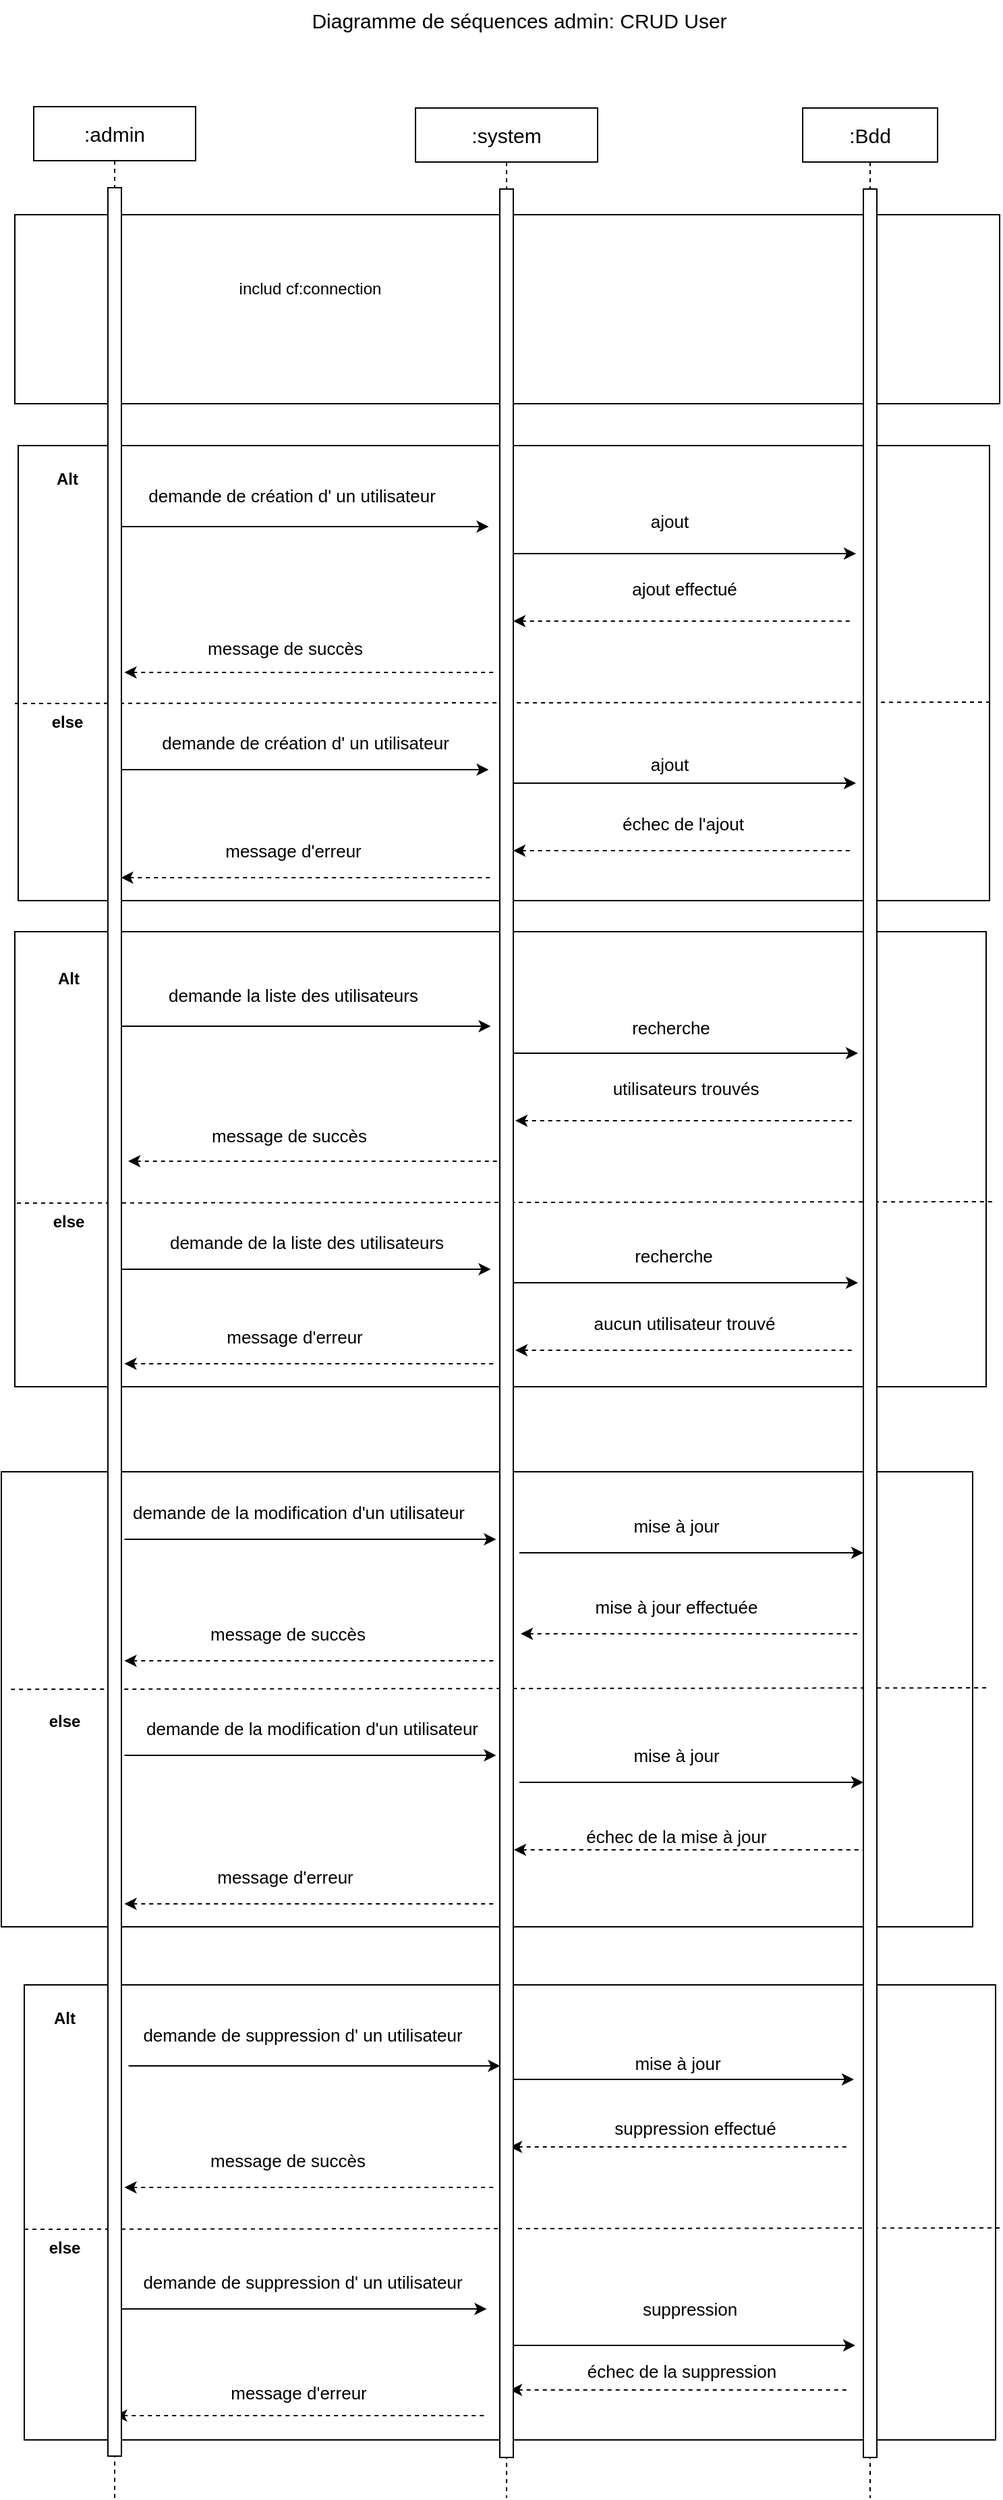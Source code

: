<mxfile version="24.2.7" type="device">
  <diagram name="Page-1" id="2YBvvXClWsGukQMizWep">
    <mxGraphModel dx="1364" dy="1859" grid="1" gridSize="10" guides="1" tooltips="1" connect="1" arrows="1" fold="1" page="1" pageScale="1" pageWidth="850" pageHeight="1100" math="0" shadow="0">
      <root>
        <mxCell id="0" />
        <mxCell id="1" parent="0" />
        <mxCell id="HNsuzrvbaMhc-dj44Uxk-2" value="" style="rounded=0;whiteSpace=wrap;html=1;" parent="1" vertex="1">
          <mxGeometry x="40" width="720" height="337" as="geometry" />
        </mxCell>
        <mxCell id="HNsuzrvbaMhc-dj44Uxk-3" value="" style="endArrow=classic;html=1;rounded=0;" parent="1" edge="1">
          <mxGeometry width="50" height="50" relative="1" as="geometry">
            <mxPoint x="131.25" y="50" as="sourcePoint" />
            <mxPoint x="406.75" y="50" as="targetPoint" />
          </mxGeometry>
        </mxCell>
        <mxCell id="HNsuzrvbaMhc-dj44Uxk-4" value="&lt;span style=&quot;font-size: 13px;&quot;&gt;demande de la modification d&#39;un utilisateur&lt;/span&gt;" style="edgeLabel;html=1;align=center;verticalAlign=middle;resizable=0;points=[];" parent="HNsuzrvbaMhc-dj44Uxk-3" vertex="1" connectable="0">
          <mxGeometry x="-0.103" y="3" relative="1" as="geometry">
            <mxPoint x="5" y="-17" as="offset" />
          </mxGeometry>
        </mxCell>
        <mxCell id="HNsuzrvbaMhc-dj44Uxk-5" value="&lt;span style=&quot;font-size: 13px;&quot;&gt;mise à jour&lt;/span&gt;" style="edgeLabel;html=1;align=center;verticalAlign=middle;resizable=0;points=[];" parent="HNsuzrvbaMhc-dj44Uxk-3" vertex="1" connectable="0">
          <mxGeometry x="-0.103" y="3" relative="1" as="geometry">
            <mxPoint x="285" y="-7" as="offset" />
          </mxGeometry>
        </mxCell>
        <mxCell id="HNsuzrvbaMhc-dj44Uxk-6" value="&lt;span style=&quot;font-size: 13px;&quot;&gt;mise à jour effectuée&lt;/span&gt;" style="edgeLabel;html=1;align=center;verticalAlign=middle;resizable=0;points=[];" parent="HNsuzrvbaMhc-dj44Uxk-3" vertex="1" connectable="0">
          <mxGeometry x="-0.103" y="3" relative="1" as="geometry">
            <mxPoint x="285" y="53" as="offset" />
          </mxGeometry>
        </mxCell>
        <mxCell id="HNsuzrvbaMhc-dj44Uxk-7" value="&lt;span style=&quot;font-size: 13px;&quot;&gt;message d&#39;erreur&lt;/span&gt;" style="edgeLabel;html=1;align=center;verticalAlign=middle;resizable=0;points=[];" parent="HNsuzrvbaMhc-dj44Uxk-3" vertex="1" connectable="0">
          <mxGeometry x="-0.103" y="3" relative="1" as="geometry">
            <mxPoint x="5" y="348" as="offset" />
          </mxGeometry>
        </mxCell>
        <mxCell id="X72Njox0-yuRCepHr19_-35" value="&lt;span style=&quot;font-size: 13px;&quot;&gt;mise à jour&lt;/span&gt;" style="edgeLabel;html=1;align=center;verticalAlign=middle;resizable=0;points=[];" vertex="1" connectable="0" parent="HNsuzrvbaMhc-dj44Uxk-3">
          <mxGeometry x="-0.103" y="3" relative="1" as="geometry">
            <mxPoint x="285" y="163" as="offset" />
          </mxGeometry>
        </mxCell>
        <mxCell id="HNsuzrvbaMhc-dj44Uxk-8" value="" style="endArrow=classic;html=1;rounded=0;" parent="1" edge="1">
          <mxGeometry width="50" height="50" relative="1" as="geometry">
            <mxPoint x="424" y="60" as="sourcePoint" />
            <mxPoint x="679" y="60" as="targetPoint" />
            <Array as="points">
              <mxPoint x="509" y="60" />
            </Array>
          </mxGeometry>
        </mxCell>
        <mxCell id="HNsuzrvbaMhc-dj44Uxk-9" value="" style="endArrow=none;dashed=1;html=1;rounded=0;startArrow=classic;startFill=1;" parent="1" edge="1">
          <mxGeometry width="50" height="50" relative="1" as="geometry">
            <mxPoint x="425" y="120" as="sourcePoint" />
            <mxPoint x="675" y="120" as="targetPoint" />
          </mxGeometry>
        </mxCell>
        <mxCell id="HNsuzrvbaMhc-dj44Uxk-10" value="" style="endArrow=classic;html=1;rounded=0;" parent="1" edge="1">
          <mxGeometry width="50" height="50" relative="1" as="geometry">
            <mxPoint x="131.25" y="210" as="sourcePoint" />
            <mxPoint x="406.75" y="210" as="targetPoint" />
          </mxGeometry>
        </mxCell>
        <mxCell id="HNsuzrvbaMhc-dj44Uxk-11" value="&lt;span style=&quot;font-size: 13px;&quot;&gt;demande de la modification d&#39;un utilisateur&lt;/span&gt;" style="edgeLabel;html=1;align=center;verticalAlign=middle;resizable=0;points=[];" parent="HNsuzrvbaMhc-dj44Uxk-10" vertex="1" connectable="0">
          <mxGeometry x="-0.103" y="3" relative="1" as="geometry">
            <mxPoint x="15" y="-17" as="offset" />
          </mxGeometry>
        </mxCell>
        <mxCell id="HNsuzrvbaMhc-dj44Uxk-12" value="&lt;span style=&quot;font-size: 13px;&quot;&gt;mise à jour&lt;/span&gt;" style="edgeLabel;html=1;align=center;verticalAlign=middle;resizable=0;points=[];" parent="HNsuzrvbaMhc-dj44Uxk-10" vertex="1" connectable="0">
          <mxGeometry x="-0.103" y="3" relative="1" as="geometry">
            <mxPoint x="215" y="193" as="offset" />
          </mxGeometry>
        </mxCell>
        <mxCell id="HNsuzrvbaMhc-dj44Uxk-13" value="&lt;span style=&quot;font-size: 13px;&quot;&gt;échec de la mise à jour&lt;/span&gt;" style="edgeLabel;html=1;align=center;verticalAlign=middle;resizable=0;points=[];" parent="HNsuzrvbaMhc-dj44Uxk-10" vertex="1" connectable="0">
          <mxGeometry x="-0.103" y="3" relative="1" as="geometry">
            <mxPoint x="285" y="63" as="offset" />
          </mxGeometry>
        </mxCell>
        <mxCell id="HNsuzrvbaMhc-dj44Uxk-14" value="" style="endArrow=none;dashed=1;html=1;rounded=0;entryX=1.004;entryY=0.611;entryDx=0;entryDy=0;entryPerimeter=0;" parent="1" edge="1">
          <mxGeometry width="50" height="50" relative="1" as="geometry">
            <mxPoint x="47.12" y="161.09" as="sourcePoint" />
            <mxPoint x="770.0" y="159.997" as="targetPoint" />
          </mxGeometry>
        </mxCell>
        <mxCell id="HNsuzrvbaMhc-dj44Uxk-15" value="&lt;font style=&quot;font-size: 15px;&quot;&gt;Diagramme de séquences admin: CRUD User&lt;/font&gt;" style="text;html=1;align=center;verticalAlign=middle;whiteSpace=wrap;rounded=0;" parent="1" vertex="1">
          <mxGeometry x="266.25" y="-1090" width="315.5" height="30" as="geometry" />
        </mxCell>
        <mxCell id="HNsuzrvbaMhc-dj44Uxk-17" value="" style="endArrow=none;dashed=1;html=1;rounded=0;startArrow=classic;startFill=1;" parent="1" edge="1">
          <mxGeometry width="50" height="50" relative="1" as="geometry">
            <mxPoint x="131.25" y="320" as="sourcePoint" />
            <mxPoint x="406.75" y="320" as="targetPoint" />
          </mxGeometry>
        </mxCell>
        <mxCell id="HNsuzrvbaMhc-dj44Uxk-18" value="&lt;b&gt;else&lt;/b&gt;" style="text;html=1;align=center;verticalAlign=middle;whiteSpace=wrap;rounded=0;" parent="1" vertex="1">
          <mxGeometry x="57" y="170" width="60" height="30" as="geometry" />
        </mxCell>
        <mxCell id="HNsuzrvbaMhc-dj44Uxk-19" value="&lt;b&gt;Alt&lt;/b&gt;" style="text;html=1;align=center;verticalAlign=middle;whiteSpace=wrap;rounded=0;" parent="1" vertex="1">
          <mxGeometry x="54.5" y="-105" width="60" height="30" as="geometry" />
        </mxCell>
        <mxCell id="HNsuzrvbaMhc-dj44Uxk-20" value="" style="rounded=0;whiteSpace=wrap;html=1;" parent="1" vertex="1">
          <mxGeometry x="50" y="-931" width="730" height="140" as="geometry" />
        </mxCell>
        <mxCell id="HNsuzrvbaMhc-dj44Uxk-21" value="includ cf:connection" style="text;html=1;align=center;verticalAlign=middle;whiteSpace=wrap;rounded=0;" parent="1" vertex="1">
          <mxGeometry x="154" y="-891" width="230" height="30" as="geometry" />
        </mxCell>
        <mxCell id="HNsuzrvbaMhc-dj44Uxk-22" value="" style="rounded=0;whiteSpace=wrap;html=1;" parent="1" vertex="1">
          <mxGeometry x="57" y="380" width="720" height="337" as="geometry" />
        </mxCell>
        <mxCell id="HNsuzrvbaMhc-dj44Uxk-23" value="&lt;b&gt;Alt&lt;/b&gt;" style="text;html=1;align=center;verticalAlign=middle;whiteSpace=wrap;rounded=0;" parent="1" vertex="1">
          <mxGeometry x="57" y="390" width="60" height="30" as="geometry" />
        </mxCell>
        <mxCell id="HNsuzrvbaMhc-dj44Uxk-29" value="" style="endArrow=classic;html=1;rounded=0;" parent="1" edge="1">
          <mxGeometry width="50" height="50" relative="1" as="geometry">
            <mxPoint x="417" y="450" as="sourcePoint" />
            <mxPoint x="672" y="450" as="targetPoint" />
          </mxGeometry>
        </mxCell>
        <mxCell id="HNsuzrvbaMhc-dj44Uxk-30" value="" style="endArrow=none;dashed=1;html=1;rounded=0;startArrow=classic;startFill=1;" parent="1" edge="1">
          <mxGeometry width="50" height="50" relative="1" as="geometry">
            <mxPoint x="417" y="500" as="sourcePoint" />
            <mxPoint x="667" y="500" as="targetPoint" />
          </mxGeometry>
        </mxCell>
        <mxCell id="HNsuzrvbaMhc-dj44Uxk-31" value="" style="endArrow=none;dashed=1;html=1;rounded=0;entryX=1.004;entryY=0.611;entryDx=0;entryDy=0;entryPerimeter=0;" parent="1" edge="1">
          <mxGeometry width="50" height="50" relative="1" as="geometry">
            <mxPoint x="57" y="561" as="sourcePoint" />
            <mxPoint x="780" y="560" as="targetPoint" />
          </mxGeometry>
        </mxCell>
        <mxCell id="HNsuzrvbaMhc-dj44Uxk-32" value="" style="endArrow=classic;html=1;rounded=0;" parent="1" edge="1">
          <mxGeometry width="50" height="50" relative="1" as="geometry">
            <mxPoint x="124.25" y="620" as="sourcePoint" />
            <mxPoint x="399.75" y="620" as="targetPoint" />
          </mxGeometry>
        </mxCell>
        <mxCell id="HNsuzrvbaMhc-dj44Uxk-33" value="&lt;span style=&quot;font-size: 13px;&quot;&gt;demande de suppression d&#39; un utilisateur&lt;/span&gt;" style="edgeLabel;html=1;align=center;verticalAlign=middle;resizable=0;points=[];" parent="HNsuzrvbaMhc-dj44Uxk-32" vertex="1" connectable="0">
          <mxGeometry x="-0.103" y="3" relative="1" as="geometry">
            <mxPoint x="15" y="-17" as="offset" />
          </mxGeometry>
        </mxCell>
        <mxCell id="HNsuzrvbaMhc-dj44Uxk-34" value="&lt;span style=&quot;font-size: 13px;&quot;&gt;suppression&lt;/span&gt;" style="edgeLabel;html=1;align=center;verticalAlign=middle;resizable=0;points=[];" parent="HNsuzrvbaMhc-dj44Uxk-32" vertex="1" connectable="0">
          <mxGeometry x="-0.103" y="3" relative="1" as="geometry">
            <mxPoint x="302" y="3" as="offset" />
          </mxGeometry>
        </mxCell>
        <mxCell id="HNsuzrvbaMhc-dj44Uxk-35" value="&lt;span style=&quot;font-size: 13px;&quot;&gt;échec de la suppression&lt;/span&gt;" style="edgeLabel;html=1;align=center;verticalAlign=middle;resizable=0;points=[];" parent="HNsuzrvbaMhc-dj44Uxk-32" vertex="1" connectable="0">
          <mxGeometry x="-0.103" y="3" relative="1" as="geometry">
            <mxPoint x="296" y="49" as="offset" />
          </mxGeometry>
        </mxCell>
        <mxCell id="HNsuzrvbaMhc-dj44Uxk-36" value="" style="endArrow=none;dashed=1;html=1;rounded=0;startArrow=classic;startFill=1;" parent="1" edge="1">
          <mxGeometry width="50" height="50" relative="1" as="geometry">
            <mxPoint x="124.25" y="699" as="sourcePoint" />
            <mxPoint x="399.75" y="699" as="targetPoint" />
          </mxGeometry>
        </mxCell>
        <mxCell id="HNsuzrvbaMhc-dj44Uxk-37" value="" style="endArrow=none;dashed=1;html=1;rounded=0;startArrow=classic;startFill=1;" parent="1" edge="1">
          <mxGeometry width="50" height="50" relative="1" as="geometry">
            <mxPoint x="417" y="680" as="sourcePoint" />
            <mxPoint x="667" y="680" as="targetPoint" />
          </mxGeometry>
        </mxCell>
        <mxCell id="HNsuzrvbaMhc-dj44Uxk-38" value="&lt;b&gt;else&lt;/b&gt;" style="text;html=1;align=center;verticalAlign=middle;whiteSpace=wrap;rounded=0;" parent="1" vertex="1">
          <mxGeometry x="57" y="560" width="60" height="30" as="geometry" />
        </mxCell>
        <mxCell id="HNsuzrvbaMhc-dj44Uxk-47" value="" style="endArrow=classic;html=1;rounded=0;" parent="1" edge="1">
          <mxGeometry width="50" height="50" relative="1" as="geometry">
            <mxPoint x="424" y="230" as="sourcePoint" />
            <mxPoint x="679" y="230" as="targetPoint" />
            <Array as="points">
              <mxPoint x="509" y="230" />
            </Array>
          </mxGeometry>
        </mxCell>
        <mxCell id="HNsuzrvbaMhc-dj44Uxk-48" value="" style="endArrow=classic;html=1;rounded=0;" parent="1" edge="1">
          <mxGeometry width="50" height="50" relative="1" as="geometry">
            <mxPoint x="418" y="647" as="sourcePoint" />
            <mxPoint x="673" y="647" as="targetPoint" />
            <Array as="points">
              <mxPoint x="503" y="647" />
            </Array>
          </mxGeometry>
        </mxCell>
        <mxCell id="J4y-gnYXWAkhFkJmIQpk-16" value="" style="endArrow=classic;html=1;rounded=0;" parent="1" edge="1">
          <mxGeometry width="50" height="50" relative="1" as="geometry">
            <mxPoint x="134.25" y="440" as="sourcePoint" />
            <mxPoint x="409.75" y="440" as="targetPoint" />
          </mxGeometry>
        </mxCell>
        <mxCell id="J4y-gnYXWAkhFkJmIQpk-17" value="&lt;span style=&quot;font-size: 13px;&quot;&gt;demande de suppression d&#39; un utilisateur&lt;/span&gt;" style="edgeLabel;html=1;align=center;verticalAlign=middle;resizable=0;points=[];" parent="J4y-gnYXWAkhFkJmIQpk-16" vertex="1" connectable="0">
          <mxGeometry x="-0.103" y="3" relative="1" as="geometry">
            <mxPoint x="5" y="-20" as="offset" />
          </mxGeometry>
        </mxCell>
        <mxCell id="J4y-gnYXWAkhFkJmIQpk-19" value="&lt;span style=&quot;font-size: 13px;&quot;&gt;suppression effectué&lt;/span&gt;" style="edgeLabel;html=1;align=center;verticalAlign=middle;resizable=0;points=[];" parent="J4y-gnYXWAkhFkJmIQpk-16" vertex="1" connectable="0">
          <mxGeometry x="-0.103" y="3" relative="1" as="geometry">
            <mxPoint x="296" y="49" as="offset" />
          </mxGeometry>
        </mxCell>
        <mxCell id="J4y-gnYXWAkhFkJmIQpk-20" value="&lt;span style=&quot;font-size: 13px;&quot;&gt;message d&#39;erreur&lt;/span&gt;" style="edgeLabel;html=1;align=center;verticalAlign=middle;resizable=0;points=[];" parent="J4y-gnYXWAkhFkJmIQpk-16" vertex="1" connectable="0">
          <mxGeometry x="-0.103" y="3" relative="1" as="geometry">
            <mxPoint x="2" y="245" as="offset" />
          </mxGeometry>
        </mxCell>
        <mxCell id="J4y-gnYXWAkhFkJmIQpk-30" value="&lt;span style=&quot;font-size: 13px;&quot;&gt;mise à jour&lt;/span&gt;" style="edgeLabel;html=1;align=center;verticalAlign=middle;resizable=0;points=[];" parent="1" vertex="1" connectable="0">
          <mxGeometry x="540.25" y="432" as="geometry">
            <mxPoint y="6" as="offset" />
          </mxGeometry>
        </mxCell>
        <mxCell id="J4y-gnYXWAkhFkJmIQpk-51" value="" style="rounded=0;whiteSpace=wrap;html=1;" parent="1" vertex="1">
          <mxGeometry x="52.5" y="-760" width="720" height="337" as="geometry" />
        </mxCell>
        <mxCell id="J4y-gnYXWAkhFkJmIQpk-52" value="&lt;b&gt;Alt&lt;/b&gt;" style="text;html=1;align=center;verticalAlign=middle;whiteSpace=wrap;rounded=0;" parent="1" vertex="1">
          <mxGeometry x="58.5" y="-750" width="60" height="30" as="geometry" />
        </mxCell>
        <mxCell id="J4y-gnYXWAkhFkJmIQpk-53" value="" style="endArrow=none;dashed=1;html=1;rounded=0;entryX=1.004;entryY=0.611;entryDx=0;entryDy=0;entryPerimeter=0;" parent="1" edge="1">
          <mxGeometry width="50" height="50" relative="1" as="geometry">
            <mxPoint x="50" y="-569" as="sourcePoint" />
            <mxPoint x="773" y="-570" as="targetPoint" />
          </mxGeometry>
        </mxCell>
        <mxCell id="J4y-gnYXWAkhFkJmIQpk-54" value="" style="endArrow=classic;html=1;rounded=0;" parent="1" edge="1">
          <mxGeometry width="50" height="50" relative="1" as="geometry">
            <mxPoint x="125.75" y="-700" as="sourcePoint" />
            <mxPoint x="401.25" y="-700" as="targetPoint" />
          </mxGeometry>
        </mxCell>
        <mxCell id="J4y-gnYXWAkhFkJmIQpk-55" value="&lt;span style=&quot;font-size: 13px;&quot;&gt;demande de création d&#39; un utilisateur&lt;/span&gt;" style="edgeLabel;html=1;align=center;verticalAlign=middle;resizable=0;points=[];" parent="J4y-gnYXWAkhFkJmIQpk-54" vertex="1" connectable="0">
          <mxGeometry x="-0.103" y="3" relative="1" as="geometry">
            <mxPoint x="5" y="-20" as="offset" />
          </mxGeometry>
        </mxCell>
        <mxCell id="J4y-gnYXWAkhFkJmIQpk-56" value="&lt;span style=&quot;font-size: 13px;&quot;&gt;ajout effectué&lt;/span&gt;" style="edgeLabel;html=1;align=center;verticalAlign=middle;resizable=0;points=[];" parent="J4y-gnYXWAkhFkJmIQpk-54" vertex="1" connectable="0">
          <mxGeometry x="-0.103" y="3" relative="1" as="geometry">
            <mxPoint x="296" y="49" as="offset" />
          </mxGeometry>
        </mxCell>
        <mxCell id="J4y-gnYXWAkhFkJmIQpk-57" value="&lt;span style=&quot;font-size: 13px;&quot;&gt;message d&#39;erreur&lt;/span&gt;" style="edgeLabel;html=1;align=center;verticalAlign=middle;resizable=0;points=[];" parent="J4y-gnYXWAkhFkJmIQpk-54" vertex="1" connectable="0">
          <mxGeometry x="-0.103" y="3" relative="1" as="geometry">
            <mxPoint x="6" y="243" as="offset" />
          </mxGeometry>
        </mxCell>
        <mxCell id="J4y-gnYXWAkhFkJmIQpk-58" value="&lt;span style=&quot;font-size: 13px;&quot;&gt;demande de création d&#39; un utilisateur&lt;/span&gt;" style="edgeLabel;html=1;align=center;verticalAlign=middle;resizable=0;points=[];" parent="J4y-gnYXWAkhFkJmIQpk-54" vertex="1" connectable="0">
          <mxGeometry x="-0.103" y="3" relative="1" as="geometry">
            <mxPoint x="15" y="163" as="offset" />
          </mxGeometry>
        </mxCell>
        <mxCell id="J4y-gnYXWAkhFkJmIQpk-59" value="&lt;span style=&quot;font-size: 13px;&quot;&gt;échec de l&#39;ajout&lt;/span&gt;" style="edgeLabel;html=1;align=center;verticalAlign=middle;resizable=0;points=[];" parent="J4y-gnYXWAkhFkJmIQpk-54" vertex="1" connectable="0">
          <mxGeometry x="-0.103" y="3" relative="1" as="geometry">
            <mxPoint x="295" y="223" as="offset" />
          </mxGeometry>
        </mxCell>
        <mxCell id="X72Njox0-yuRCepHr19_-28" value="&lt;span style=&quot;font-size: 13px;&quot;&gt;message de succès&lt;/span&gt;" style="edgeLabel;html=1;align=center;verticalAlign=middle;resizable=0;points=[];" vertex="1" connectable="0" parent="J4y-gnYXWAkhFkJmIQpk-54">
          <mxGeometry x="-0.103" y="3" relative="1" as="geometry">
            <mxPoint y="93" as="offset" />
          </mxGeometry>
        </mxCell>
        <mxCell id="J4y-gnYXWAkhFkJmIQpk-60" value="" style="endArrow=classic;html=1;rounded=0;" parent="1" edge="1">
          <mxGeometry width="50" height="50" relative="1" as="geometry">
            <mxPoint x="418.5" y="-680" as="sourcePoint" />
            <mxPoint x="673.5" y="-680" as="targetPoint" />
          </mxGeometry>
        </mxCell>
        <mxCell id="J4y-gnYXWAkhFkJmIQpk-61" value="" style="endArrow=none;dashed=1;html=1;rounded=0;startArrow=classic;startFill=1;" parent="1" edge="1">
          <mxGeometry width="50" height="50" relative="1" as="geometry">
            <mxPoint x="419.5" y="-630" as="sourcePoint" />
            <mxPoint x="669.5" y="-630" as="targetPoint" />
          </mxGeometry>
        </mxCell>
        <mxCell id="J4y-gnYXWAkhFkJmIQpk-62" value="" style="endArrow=none;dashed=1;html=1;rounded=0;startArrow=classic;startFill=1;" parent="1" edge="1">
          <mxGeometry width="50" height="50" relative="1" as="geometry">
            <mxPoint x="128.75" y="-440" as="sourcePoint" />
            <mxPoint x="404.25" y="-440" as="targetPoint" />
          </mxGeometry>
        </mxCell>
        <mxCell id="J4y-gnYXWAkhFkJmIQpk-63" value="&lt;span style=&quot;font-size: 13px;&quot;&gt;ajout&lt;/span&gt;" style="edgeLabel;html=1;align=center;verticalAlign=middle;resizable=0;points=[];" parent="1" vertex="1" connectable="0">
          <mxGeometry x="534.75" y="-710" as="geometry">
            <mxPoint y="6" as="offset" />
          </mxGeometry>
        </mxCell>
        <mxCell id="J4y-gnYXWAkhFkJmIQpk-64" value="&lt;b&gt;else&lt;/b&gt;" style="text;html=1;align=center;verticalAlign=middle;whiteSpace=wrap;rounded=0;" parent="1" vertex="1">
          <mxGeometry x="58.5" y="-570" width="60" height="30" as="geometry" />
        </mxCell>
        <mxCell id="J4y-gnYXWAkhFkJmIQpk-65" value="" style="endArrow=classic;html=1;rounded=0;" parent="1" edge="1">
          <mxGeometry width="50" height="50" relative="1" as="geometry">
            <mxPoint x="125.75" y="-520" as="sourcePoint" />
            <mxPoint x="401.25" y="-520" as="targetPoint" />
          </mxGeometry>
        </mxCell>
        <mxCell id="J4y-gnYXWAkhFkJmIQpk-66" value="" style="endArrow=none;dashed=1;html=1;rounded=0;startArrow=classic;startFill=1;" parent="1" edge="1">
          <mxGeometry width="50" height="50" relative="1" as="geometry">
            <mxPoint x="419.5" y="-460" as="sourcePoint" />
            <mxPoint x="669.5" y="-460" as="targetPoint" />
          </mxGeometry>
        </mxCell>
        <mxCell id="J4y-gnYXWAkhFkJmIQpk-67" value="" style="endArrow=classic;html=1;rounded=0;" parent="1" edge="1">
          <mxGeometry width="50" height="50" relative="1" as="geometry">
            <mxPoint x="418.5" y="-510" as="sourcePoint" />
            <mxPoint x="673.5" y="-510" as="targetPoint" />
          </mxGeometry>
        </mxCell>
        <mxCell id="J4y-gnYXWAkhFkJmIQpk-68" value="&lt;span style=&quot;font-size: 13px;&quot;&gt;ajout&lt;/span&gt;" style="edgeLabel;html=1;align=center;verticalAlign=middle;resizable=0;points=[];" parent="1" vertex="1" connectable="0">
          <mxGeometry x="534.75" y="-530" as="geometry">
            <mxPoint y="6" as="offset" />
          </mxGeometry>
        </mxCell>
        <mxCell id="X72Njox0-yuRCepHr19_-1" value="" style="rounded=0;whiteSpace=wrap;html=1;" vertex="1" parent="1">
          <mxGeometry x="50" y="-400" width="720" height="337" as="geometry" />
        </mxCell>
        <mxCell id="X72Njox0-yuRCepHr19_-2" value="&lt;b&gt;Alt&lt;/b&gt;" style="text;html=1;align=center;verticalAlign=middle;whiteSpace=wrap;rounded=0;" vertex="1" parent="1">
          <mxGeometry x="60" y="-380" width="60" height="30" as="geometry" />
        </mxCell>
        <mxCell id="X72Njox0-yuRCepHr19_-3" value="" style="endArrow=none;dashed=1;html=1;rounded=0;entryX=1.004;entryY=0.611;entryDx=0;entryDy=0;entryPerimeter=0;" edge="1" parent="1">
          <mxGeometry width="50" height="50" relative="1" as="geometry">
            <mxPoint x="51.5" y="-199" as="sourcePoint" />
            <mxPoint x="774.5" y="-200" as="targetPoint" />
          </mxGeometry>
        </mxCell>
        <mxCell id="X72Njox0-yuRCepHr19_-4" value="" style="endArrow=classic;html=1;rounded=0;" edge="1" parent="1">
          <mxGeometry width="50" height="50" relative="1" as="geometry">
            <mxPoint x="127.25" y="-330" as="sourcePoint" />
            <mxPoint x="402.75" y="-330" as="targetPoint" />
          </mxGeometry>
        </mxCell>
        <mxCell id="X72Njox0-yuRCepHr19_-5" value="&lt;span style=&quot;font-size: 13px;&quot;&gt;demande la liste des utilisateurs&lt;/span&gt;" style="edgeLabel;html=1;align=center;verticalAlign=middle;resizable=0;points=[];" vertex="1" connectable="0" parent="X72Njox0-yuRCepHr19_-4">
          <mxGeometry x="-0.103" y="3" relative="1" as="geometry">
            <mxPoint x="5" y="-20" as="offset" />
          </mxGeometry>
        </mxCell>
        <mxCell id="X72Njox0-yuRCepHr19_-6" value="&lt;span style=&quot;font-size: 13px;&quot;&gt;utilisateurs trouvés&lt;/span&gt;" style="edgeLabel;html=1;align=center;verticalAlign=middle;resizable=0;points=[];" vertex="1" connectable="0" parent="X72Njox0-yuRCepHr19_-4">
          <mxGeometry x="-0.103" y="3" relative="1" as="geometry">
            <mxPoint x="296" y="49" as="offset" />
          </mxGeometry>
        </mxCell>
        <mxCell id="X72Njox0-yuRCepHr19_-7" value="&lt;span style=&quot;font-size: 13px;&quot;&gt;message d&#39;erreur&lt;/span&gt;" style="edgeLabel;html=1;align=center;verticalAlign=middle;resizable=0;points=[];" vertex="1" connectable="0" parent="X72Njox0-yuRCepHr19_-4">
          <mxGeometry x="-0.103" y="3" relative="1" as="geometry">
            <mxPoint x="6" y="233" as="offset" />
          </mxGeometry>
        </mxCell>
        <mxCell id="X72Njox0-yuRCepHr19_-8" value="&lt;span style=&quot;font-size: 13px;&quot;&gt;demande de la liste des utilisateurs&lt;/span&gt;" style="edgeLabel;html=1;align=center;verticalAlign=middle;resizable=0;points=[];" vertex="1" connectable="0" parent="X72Njox0-yuRCepHr19_-4">
          <mxGeometry x="-0.103" y="3" relative="1" as="geometry">
            <mxPoint x="15" y="163" as="offset" />
          </mxGeometry>
        </mxCell>
        <mxCell id="X72Njox0-yuRCepHr19_-9" value="&lt;span style=&quot;font-size: 13px;&quot;&gt;aucun utilisateur trouvé&lt;/span&gt;" style="edgeLabel;html=1;align=center;verticalAlign=middle;resizable=0;points=[];" vertex="1" connectable="0" parent="X72Njox0-yuRCepHr19_-4">
          <mxGeometry x="-0.103" y="3" relative="1" as="geometry">
            <mxPoint x="295" y="223" as="offset" />
          </mxGeometry>
        </mxCell>
        <mxCell id="X72Njox0-yuRCepHr19_-34" value="&lt;span style=&quot;font-size: 13px;&quot;&gt;message d&#39;erreur&lt;/span&gt;" style="edgeLabel;html=1;align=center;verticalAlign=middle;resizable=0;points=[];" vertex="1" connectable="0" parent="X72Njox0-yuRCepHr19_-4">
          <mxGeometry x="-0.103" y="3" relative="1" as="geometry">
            <mxPoint x="-1" y="633" as="offset" />
          </mxGeometry>
        </mxCell>
        <mxCell id="X72Njox0-yuRCepHr19_-10" value="" style="endArrow=classic;html=1;rounded=0;" edge="1" parent="1">
          <mxGeometry width="50" height="50" relative="1" as="geometry">
            <mxPoint x="420" y="-310" as="sourcePoint" />
            <mxPoint x="675" y="-310" as="targetPoint" />
          </mxGeometry>
        </mxCell>
        <mxCell id="X72Njox0-yuRCepHr19_-11" value="" style="endArrow=none;dashed=1;html=1;rounded=0;startArrow=classic;startFill=1;" edge="1" parent="1">
          <mxGeometry width="50" height="50" relative="1" as="geometry">
            <mxPoint x="421" y="-260" as="sourcePoint" />
            <mxPoint x="671" y="-260" as="targetPoint" />
          </mxGeometry>
        </mxCell>
        <mxCell id="X72Njox0-yuRCepHr19_-12" value="" style="endArrow=none;dashed=1;html=1;rounded=0;startArrow=classic;startFill=1;" edge="1" parent="1">
          <mxGeometry width="50" height="50" relative="1" as="geometry">
            <mxPoint x="131.25" y="-80" as="sourcePoint" />
            <mxPoint x="406.75" y="-80" as="targetPoint" />
          </mxGeometry>
        </mxCell>
        <mxCell id="X72Njox0-yuRCepHr19_-13" value="&lt;span style=&quot;font-size: 13px;&quot;&gt;recherche&lt;/span&gt;" style="edgeLabel;html=1;align=center;verticalAlign=middle;resizable=0;points=[];" vertex="1" connectable="0" parent="1">
          <mxGeometry x="530" y="-320" as="geometry">
            <mxPoint x="6" y="-9" as="offset" />
          </mxGeometry>
        </mxCell>
        <mxCell id="X72Njox0-yuRCepHr19_-14" value="&lt;b&gt;else&lt;/b&gt;" style="text;html=1;align=center;verticalAlign=middle;whiteSpace=wrap;rounded=0;" vertex="1" parent="1">
          <mxGeometry x="60" y="-200" width="60" height="30" as="geometry" />
        </mxCell>
        <mxCell id="X72Njox0-yuRCepHr19_-15" value="" style="endArrow=classic;html=1;rounded=0;" edge="1" parent="1">
          <mxGeometry width="50" height="50" relative="1" as="geometry">
            <mxPoint x="127.25" y="-150" as="sourcePoint" />
            <mxPoint x="402.75" y="-150" as="targetPoint" />
          </mxGeometry>
        </mxCell>
        <mxCell id="X72Njox0-yuRCepHr19_-16" value="" style="endArrow=none;dashed=1;html=1;rounded=0;startArrow=classic;startFill=1;" edge="1" parent="1">
          <mxGeometry width="50" height="50" relative="1" as="geometry">
            <mxPoint x="421" y="-90" as="sourcePoint" />
            <mxPoint x="671" y="-90" as="targetPoint" />
          </mxGeometry>
        </mxCell>
        <mxCell id="X72Njox0-yuRCepHr19_-17" value="" style="endArrow=classic;html=1;rounded=0;" edge="1" parent="1">
          <mxGeometry width="50" height="50" relative="1" as="geometry">
            <mxPoint x="420" y="-140" as="sourcePoint" />
            <mxPoint x="675" y="-140" as="targetPoint" />
          </mxGeometry>
        </mxCell>
        <mxCell id="X72Njox0-yuRCepHr19_-18" value="&lt;span style=&quot;font-size: 13px;&quot;&gt;recherche&lt;/span&gt;" style="edgeLabel;html=1;align=center;verticalAlign=middle;resizable=0;points=[];" vertex="1" connectable="0" parent="1">
          <mxGeometry x="520" y="-150" as="geometry">
            <mxPoint x="18" y="-10" as="offset" />
          </mxGeometry>
        </mxCell>
        <mxCell id="X72Njox0-yuRCepHr19_-19" value="&lt;font style=&quot;font-size: 15px;&quot;&gt;:admin&lt;/font&gt;" style="shape=umlLifeline;perimeter=lifelinePerimeter;whiteSpace=wrap;html=1;container=0;dropTarget=0;collapsible=0;recursiveResize=0;outlineConnect=0;portConstraint=eastwest;newEdgeStyle={&quot;edgeStyle&quot;:&quot;elbowEdgeStyle&quot;,&quot;elbow&quot;:&quot;vertical&quot;,&quot;curved&quot;:0,&quot;rounded&quot;:0};" vertex="1" parent="1">
          <mxGeometry x="64" y="-1011" width="120" height="1771" as="geometry" />
        </mxCell>
        <mxCell id="X72Njox0-yuRCepHr19_-20" value="" style="html=1;points=[];perimeter=orthogonalPerimeter;outlineConnect=0;targetShapes=umlLifeline;portConstraint=eastwest;newEdgeStyle={&quot;edgeStyle&quot;:&quot;elbowEdgeStyle&quot;,&quot;elbow&quot;:&quot;vertical&quot;,&quot;curved&quot;:0,&quot;rounded&quot;:0};" vertex="1" parent="X72Njox0-yuRCepHr19_-19">
          <mxGeometry x="55" y="60" width="10" height="1680" as="geometry" />
        </mxCell>
        <mxCell id="X72Njox0-yuRCepHr19_-21" value="&lt;font style=&quot;font-size: 15px;&quot;&gt;:system&lt;/font&gt;" style="shape=umlLifeline;perimeter=lifelinePerimeter;whiteSpace=wrap;html=1;container=0;dropTarget=0;collapsible=0;recursiveResize=0;outlineConnect=0;portConstraint=eastwest;newEdgeStyle={&quot;edgeStyle&quot;:&quot;elbowEdgeStyle&quot;,&quot;elbow&quot;:&quot;vertical&quot;,&quot;curved&quot;:0,&quot;rounded&quot;:0};" vertex="1" parent="1">
          <mxGeometry x="347" y="-1010" width="135" height="1770" as="geometry" />
        </mxCell>
        <mxCell id="X72Njox0-yuRCepHr19_-22" value="" style="html=1;points=[];perimeter=orthogonalPerimeter;outlineConnect=0;targetShapes=umlLifeline;portConstraint=eastwest;newEdgeStyle={&quot;edgeStyle&quot;:&quot;elbowEdgeStyle&quot;,&quot;elbow&quot;:&quot;vertical&quot;,&quot;curved&quot;:0,&quot;rounded&quot;:0};" vertex="1" parent="X72Njox0-yuRCepHr19_-21">
          <mxGeometry x="62.5" y="60" width="10" height="1680" as="geometry" />
        </mxCell>
        <mxCell id="X72Njox0-yuRCepHr19_-23" value="&lt;font style=&quot;font-size: 15px;&quot;&gt;:Bdd&lt;/font&gt;" style="shape=umlLifeline;perimeter=lifelinePerimeter;whiteSpace=wrap;html=1;container=0;dropTarget=0;collapsible=0;recursiveResize=0;outlineConnect=0;portConstraint=eastwest;newEdgeStyle={&quot;edgeStyle&quot;:&quot;elbowEdgeStyle&quot;,&quot;elbow&quot;:&quot;vertical&quot;,&quot;curved&quot;:0,&quot;rounded&quot;:0};" vertex="1" parent="1">
          <mxGeometry x="634" y="-1010" width="100" height="1770" as="geometry" />
        </mxCell>
        <mxCell id="X72Njox0-yuRCepHr19_-24" value="&lt;span style=&quot;color: rgba(0, 0, 0, 0); font-family: monospace; font-size: 0px; text-align: start;&quot;&gt;%3CmxGraphModel%3E%3Croot%3E%3CmxCell%20id%3D%220%22%2F%3E%3CmxCell%20id%3D%221%22%20parent%3D%220%22%2F%3E%3CmxCell%20id%3D%222%22%20value%3D%22%26lt%3Bfont%20style%3D%26quot%3Bfont-size%3A%2015px%3B%26quot%3B%26gt%3B%3Asystem%26lt%3B%2Ffont%26gt%3B%22%20style%3D%22shape%3DumlLifeline%3Bperimeter%3DlifelinePerimeter%3BwhiteSpace%3Dwrap%3Bhtml%3D1%3Bcontainer%3D0%3BdropTarget%3D0%3Bcollapsible%3D0%3BrecursiveResize%3D0%3BoutlineConnect%3D0%3BportConstraint%3Deastwest%3BnewEdgeStyle%3D%7B%26quot%3BedgeStyle%26quot%3B%3A%26quot%3BelbowEdgeStyle%26quot%3B%2C%26quot%3Belbow%26quot%3B%3A%26quot%3Bvertical%26quot%3B%2C%26quot%3Bcurved%26quot%3B%3A0%2C%26quot%3Brounded%26quot%3B%3A0%7D%3B%22%20vertex%3D%221%22%20parent%3D%221%22%3E%3CmxGeometry%20x%3D%22347%22%20y%3D%22-1010%22%20width%3D%22135%22%20height%3D%221460%22%20as%3D%22geometry%22%2F%3E%3C%2FmxCell%3E%3CmxCell%20id%3D%223%22%20value%3D%22%22%20style%3D%22html%3D1%3Bpoints%3D%5B%5D%3Bperimeter%3DorthogonalPerimeter%3BoutlineConnect%3D0%3BtargetShapes%3DumlLifeline%3BportConstraint%3Deastwest%3BnewEdgeStyle%3D%7B%26quot%3BedgeStyle%26quot%3B%3A%26quot%3BelbowEdgeStyle%26quot%3B%2C%26quot%3Belbow%26quot%3B%3A%26quot%3Bvertical%26quot%3B%2C%26quot%3Bcurved%26quot%3B%3A0%2C%26quot%3Brounded%26quot%3B%3A0%7D%3B%22%20vertex%3D%221%22%20parent%3D%222%22%3E%3CmxGeometry%20x%3D%2262.5%22%20y%3D%2260%22%20width%3D%2210%22%20height%3D%22910%22%20as%3D%22geometry%22%2F%3E%3C%2FmxCell%3E%3C%2Froot%3E%3C%2FmxGraphModel%3E&lt;/span&gt;" style="html=1;points=[];perimeter=orthogonalPerimeter;outlineConnect=0;targetShapes=umlLifeline;portConstraint=eastwest;newEdgeStyle={&quot;edgeStyle&quot;:&quot;elbowEdgeStyle&quot;,&quot;elbow&quot;:&quot;vertical&quot;,&quot;curved&quot;:0,&quot;rounded&quot;:0};" vertex="1" parent="1">
          <mxGeometry x="679" y="-950" width="10" height="1680" as="geometry" />
        </mxCell>
        <mxCell id="X72Njox0-yuRCepHr19_-25" value="" style="endArrow=none;dashed=1;html=1;rounded=0;startArrow=classic;startFill=1;" edge="1" parent="1">
          <mxGeometry width="50" height="50" relative="1" as="geometry">
            <mxPoint x="420" y="280" as="sourcePoint" />
            <mxPoint x="679" y="280" as="targetPoint" />
          </mxGeometry>
        </mxCell>
        <mxCell id="X72Njox0-yuRCepHr19_-26" value="" style="endArrow=none;dashed=1;html=1;rounded=0;startArrow=classic;startFill=1;" edge="1" parent="1" target="X72Njox0-yuRCepHr19_-22">
          <mxGeometry width="50" height="50" relative="1" as="geometry">
            <mxPoint x="134" y="-230" as="sourcePoint" />
            <mxPoint x="384" y="-230" as="targetPoint" />
          </mxGeometry>
        </mxCell>
        <mxCell id="X72Njox0-yuRCepHr19_-27" value="" style="endArrow=none;dashed=1;html=1;rounded=0;startArrow=classic;startFill=1;" edge="1" parent="1">
          <mxGeometry width="50" height="50" relative="1" as="geometry">
            <mxPoint x="131.25" y="-592" as="sourcePoint" />
            <mxPoint x="406.75" y="-592" as="targetPoint" />
          </mxGeometry>
        </mxCell>
        <mxCell id="X72Njox0-yuRCepHr19_-30" value="&lt;span style=&quot;font-size: 13px;&quot;&gt;message de succès&lt;/span&gt;" style="edgeLabel;html=1;align=center;verticalAlign=middle;resizable=0;points=[];" vertex="1" connectable="0" parent="1">
          <mxGeometry x="259.75" y="-250" as="geometry">
            <mxPoint x="-7" y="1" as="offset" />
          </mxGeometry>
        </mxCell>
        <mxCell id="X72Njox0-yuRCepHr19_-31" value="" style="endArrow=none;dashed=1;html=1;rounded=0;startArrow=classic;startFill=1;" edge="1" parent="1">
          <mxGeometry width="50" height="50" relative="1" as="geometry">
            <mxPoint x="131.25" y="530" as="sourcePoint" />
            <mxPoint x="406.75" y="530" as="targetPoint" />
          </mxGeometry>
        </mxCell>
        <mxCell id="X72Njox0-yuRCepHr19_-32" value="&lt;span style=&quot;font-size: 13px;&quot;&gt;message de succès&lt;/span&gt;" style="edgeLabel;html=1;align=center;verticalAlign=middle;resizable=0;points=[];" vertex="1" connectable="0" parent="1">
          <mxGeometry x="259.75" y="100" as="geometry">
            <mxPoint x="-8" y="20" as="offset" />
          </mxGeometry>
        </mxCell>
        <mxCell id="X72Njox0-yuRCepHr19_-33" value="" style="endArrow=none;dashed=1;html=1;rounded=0;startArrow=classic;startFill=1;" edge="1" parent="1">
          <mxGeometry width="50" height="50" relative="1" as="geometry">
            <mxPoint x="131.25" y="140" as="sourcePoint" />
            <mxPoint x="406.75" y="140" as="targetPoint" />
          </mxGeometry>
        </mxCell>
        <mxCell id="X72Njox0-yuRCepHr19_-36" value="&lt;span style=&quot;font-size: 13px;&quot;&gt;message de succès&lt;/span&gt;" style="edgeLabel;html=1;align=center;verticalAlign=middle;resizable=0;points=[];" vertex="1" connectable="0" parent="1">
          <mxGeometry x="259.75" y="490" as="geometry">
            <mxPoint x="-8" y="20" as="offset" />
          </mxGeometry>
        </mxCell>
      </root>
    </mxGraphModel>
  </diagram>
</mxfile>
